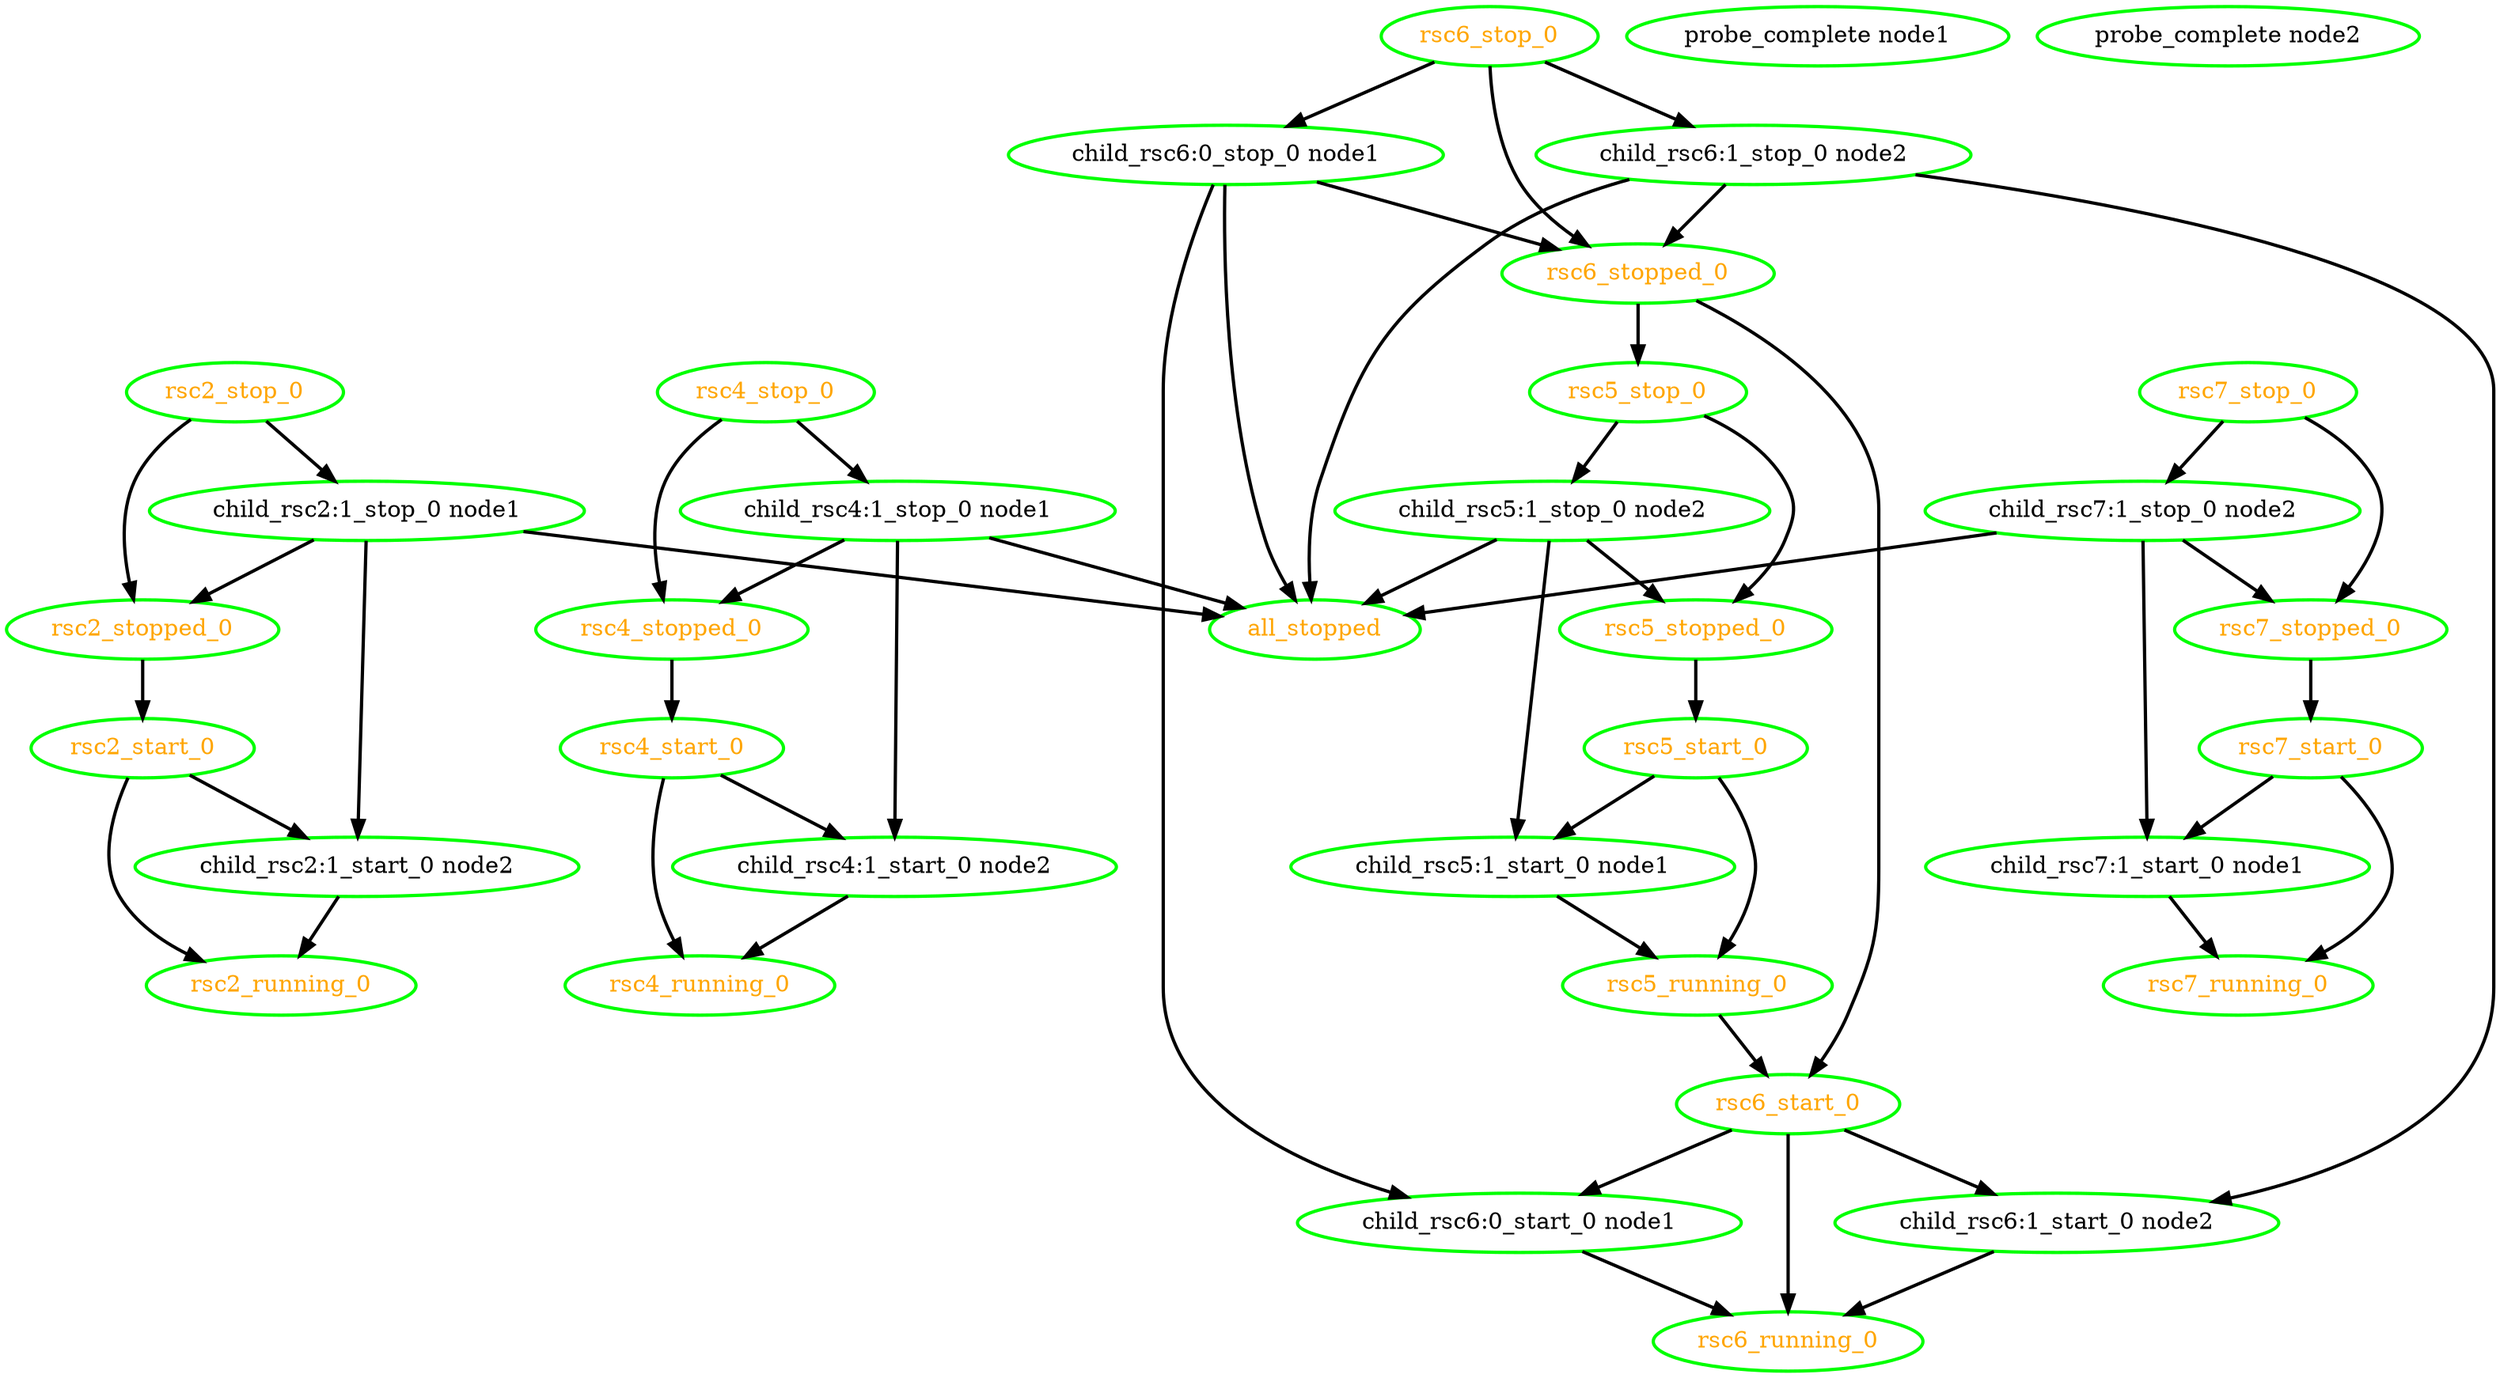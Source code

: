  digraph "g" {
"all_stopped" [ style=bold color="green" fontcolor="orange"  ]
"child_rsc2:1_start_0 node2" -> "rsc2_running_0" [ style = bold]
"child_rsc2:1_start_0 node2" [ style=bold color="green" fontcolor="black" ]
"child_rsc2:1_stop_0 node1" -> "all_stopped" [ style = bold]
"child_rsc2:1_stop_0 node1" -> "child_rsc2:1_start_0 node2" [ style = bold]
"child_rsc2:1_stop_0 node1" -> "rsc2_stopped_0" [ style = bold]
"child_rsc2:1_stop_0 node1" [ style=bold color="green" fontcolor="black" ]
"child_rsc4:1_start_0 node2" -> "rsc4_running_0" [ style = bold]
"child_rsc4:1_start_0 node2" [ style=bold color="green" fontcolor="black" ]
"child_rsc4:1_stop_0 node1" -> "all_stopped" [ style = bold]
"child_rsc4:1_stop_0 node1" -> "child_rsc4:1_start_0 node2" [ style = bold]
"child_rsc4:1_stop_0 node1" -> "rsc4_stopped_0" [ style = bold]
"child_rsc4:1_stop_0 node1" [ style=bold color="green" fontcolor="black" ]
"child_rsc5:1_start_0 node1" -> "rsc5_running_0" [ style = bold]
"child_rsc5:1_start_0 node1" [ style=bold color="green" fontcolor="black" ]
"child_rsc5:1_stop_0 node2" -> "all_stopped" [ style = bold]
"child_rsc5:1_stop_0 node2" -> "child_rsc5:1_start_0 node1" [ style = bold]
"child_rsc5:1_stop_0 node2" -> "rsc5_stopped_0" [ style = bold]
"child_rsc5:1_stop_0 node2" [ style=bold color="green" fontcolor="black"  ]
"child_rsc6:0_start_0 node1" -> "rsc6_running_0" [ style = bold]
"child_rsc6:0_start_0 node1" [ style=bold color="green" fontcolor="black"  ]
"child_rsc6:0_stop_0 node1" -> "all_stopped" [ style = bold]
"child_rsc6:0_stop_0 node1" -> "child_rsc6:0_start_0 node1" [ style = bold]
"child_rsc6:0_stop_0 node1" -> "rsc6_stopped_0" [ style = bold]
"child_rsc6:0_stop_0 node1" [ style=bold color="green" fontcolor="black"  ]
"child_rsc6:1_start_0 node2" -> "rsc6_running_0" [ style = bold]
"child_rsc6:1_start_0 node2" [ style=bold color="green" fontcolor="black"  ]
"child_rsc6:1_stop_0 node2" -> "all_stopped" [ style = bold]
"child_rsc6:1_stop_0 node2" -> "child_rsc6:1_start_0 node2" [ style = bold]
"child_rsc6:1_stop_0 node2" -> "rsc6_stopped_0" [ style = bold]
"child_rsc6:1_stop_0 node2" [ style=bold color="green" fontcolor="black"  ]
"child_rsc7:1_start_0 node1" -> "rsc7_running_0" [ style = bold]
"child_rsc7:1_start_0 node1" [ style=bold color="green" fontcolor="black" ]
"child_rsc7:1_stop_0 node2" -> "all_stopped" [ style = bold]
"child_rsc7:1_stop_0 node2" -> "child_rsc7:1_start_0 node1" [ style = bold]
"child_rsc7:1_stop_0 node2" -> "rsc7_stopped_0" [ style = bold]
"child_rsc7:1_stop_0 node2" [ style=bold color="green" fontcolor="black" ]
"probe_complete node1" [ style=bold color="green" fontcolor="black" ]
"probe_complete node2" [ style=bold color="green" fontcolor="black" ]
"rsc2_running_0" [ style=bold color="green" fontcolor="orange" ]
"rsc2_start_0" -> "child_rsc2:1_start_0 node2" [ style = bold]
"rsc2_start_0" -> "rsc2_running_0" [ style = bold]
"rsc2_start_0" [ style=bold color="green" fontcolor="orange" ]
"rsc2_stop_0" -> "child_rsc2:1_stop_0 node1" [ style = bold]
"rsc2_stop_0" -> "rsc2_stopped_0" [ style = bold]
"rsc2_stop_0" [ style=bold color="green" fontcolor="orange" ]
"rsc2_stopped_0" -> "rsc2_start_0" [ style = bold]
"rsc2_stopped_0" [ style=bold color="green" fontcolor="orange" ]
"rsc4_running_0" [ style=bold color="green" fontcolor="orange" ]
"rsc4_start_0" -> "child_rsc4:1_start_0 node2" [ style = bold]
"rsc4_start_0" -> "rsc4_running_0" [ style = bold]
"rsc4_start_0" [ style=bold color="green" fontcolor="orange" ]
"rsc4_stop_0" -> "child_rsc4:1_stop_0 node1" [ style = bold]
"rsc4_stop_0" -> "rsc4_stopped_0" [ style = bold]
"rsc4_stop_0" [ style=bold color="green" fontcolor="orange" ]
"rsc4_stopped_0" -> "rsc4_start_0" [ style = bold]
"rsc4_stopped_0" [ style=bold color="green" fontcolor="orange" ]
"rsc5_running_0" -> "rsc6_start_0" [ style = bold]
"rsc5_running_0" [ style=bold color="green" fontcolor="orange" ]
"rsc5_start_0" -> "child_rsc5:1_start_0 node1" [ style = bold]
"rsc5_start_0" -> "rsc5_running_0" [ style = bold]
"rsc5_start_0" [ style=bold color="green" fontcolor="orange" ]
"rsc5_stop_0" -> "child_rsc5:1_stop_0 node2" [ style = bold]
"rsc5_stop_0" -> "rsc5_stopped_0" [ style = bold]
"rsc5_stop_0" [ style=bold color="green" fontcolor="orange" ]
"rsc5_stopped_0" -> "rsc5_start_0" [ style = bold]
"rsc5_stopped_0" [ style=bold color="green" fontcolor="orange" ]
"rsc6_running_0" [ style=bold color="green" fontcolor="orange"  ]
"rsc6_start_0" -> "child_rsc6:0_start_0 node1" [ style = bold]
"rsc6_start_0" -> "child_rsc6:1_start_0 node2" [ style = bold]
"rsc6_start_0" -> "rsc6_running_0" [ style = bold]
"rsc6_start_0" [ style=bold color="green" fontcolor="orange" ]
"rsc6_stop_0" -> "child_rsc6:0_stop_0 node1" [ style = bold]
"rsc6_stop_0" -> "child_rsc6:1_stop_0 node2" [ style = bold]
"rsc6_stop_0" -> "rsc6_stopped_0" [ style = bold]
"rsc6_stop_0" [ style=bold color="green" fontcolor="orange"  ]
"rsc6_stopped_0" -> "rsc5_stop_0" [ style = bold]
"rsc6_stopped_0" -> "rsc6_start_0" [ style = bold]
"rsc6_stopped_0" [ style=bold color="green" fontcolor="orange"  ]
"rsc7_running_0" [ style=bold color="green" fontcolor="orange" ]
"rsc7_start_0" -> "child_rsc7:1_start_0 node1" [ style = bold]
"rsc7_start_0" -> "rsc7_running_0" [ style = bold]
"rsc7_start_0" [ style=bold color="green" fontcolor="orange" ]
"rsc7_stop_0" -> "child_rsc7:1_stop_0 node2" [ style = bold]
"rsc7_stop_0" -> "rsc7_stopped_0" [ style = bold]
"rsc7_stop_0" [ style=bold color="green" fontcolor="orange" ]
"rsc7_stopped_0" -> "rsc7_start_0" [ style = bold]
"rsc7_stopped_0" [ style=bold color="green" fontcolor="orange" ]
}

